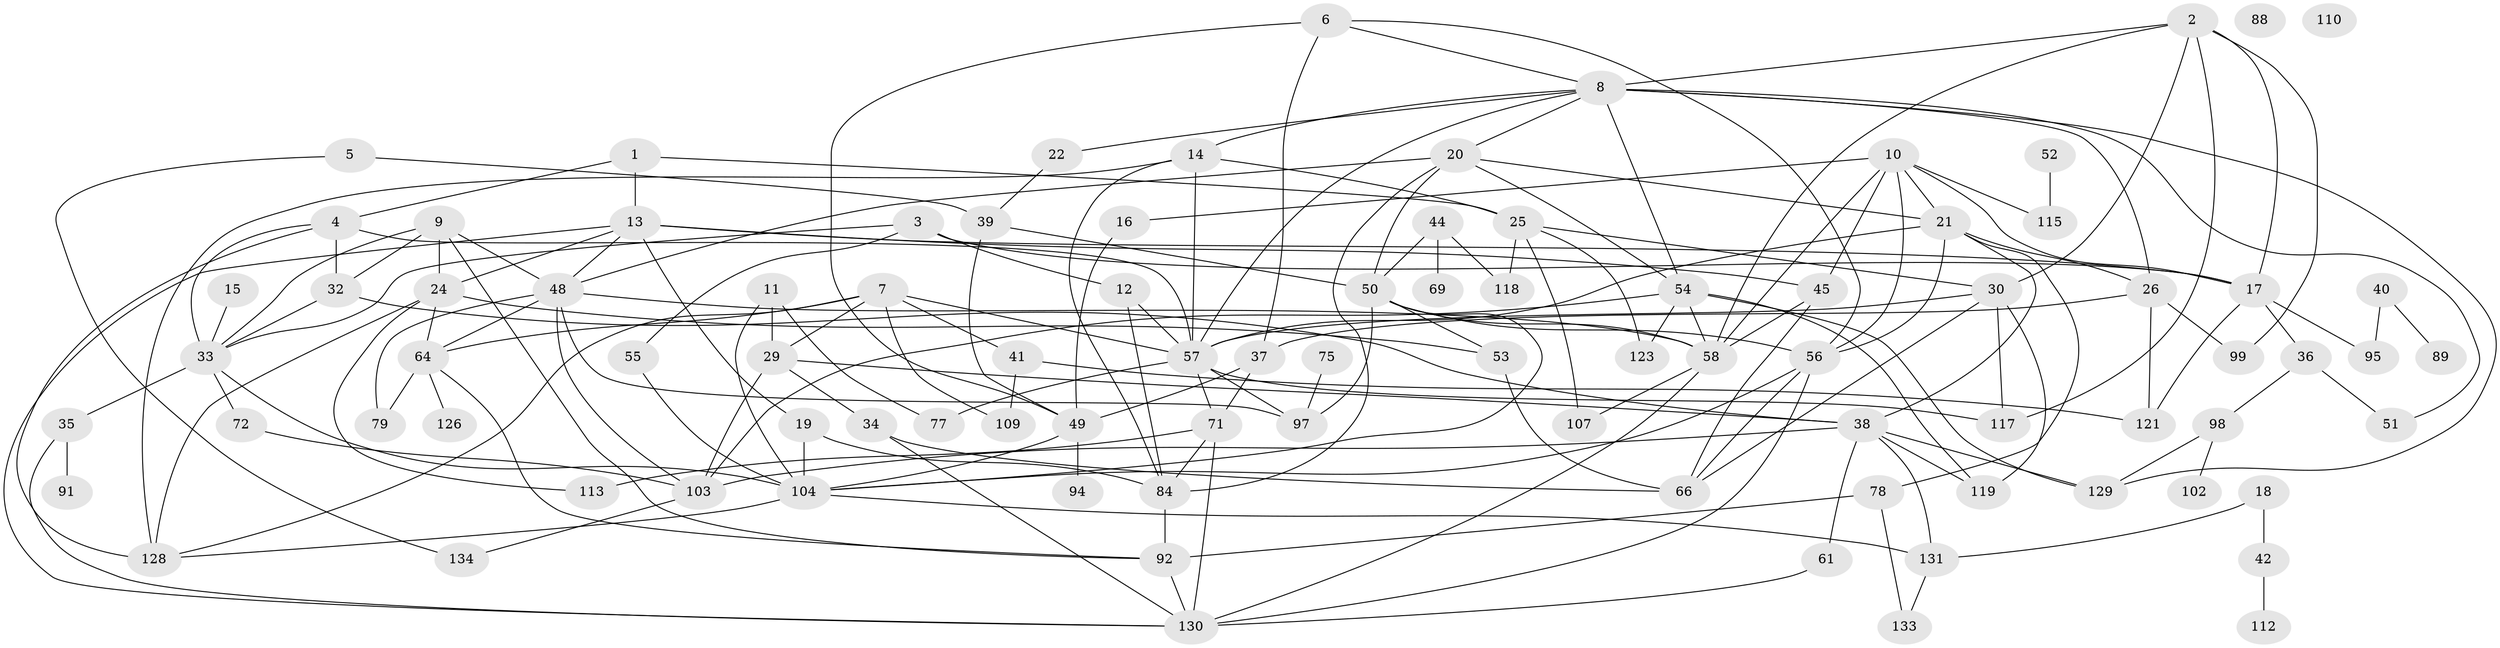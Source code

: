 // original degree distribution, {2: 0.2814814814814815, 4: 0.14814814814814814, 1: 0.0962962962962963, 5: 0.15555555555555556, 6: 0.05925925925925926, 3: 0.2, 7: 0.02962962962962963, 8: 0.007407407407407408, 0: 0.014814814814814815, 9: 0.007407407407407408}
// Generated by graph-tools (version 1.1) at 2025/41/03/06/25 10:41:25]
// undirected, 92 vertices, 180 edges
graph export_dot {
graph [start="1"]
  node [color=gray90,style=filled];
  1 [super="+27"];
  2 [super="+68"];
  3 [super="+93"];
  4 [super="+74"];
  5;
  6 [super="+31"];
  7 [super="+86"];
  8 [super="+67"];
  9 [super="+28"];
  10 [super="+47"];
  11 [super="+59"];
  12;
  13 [super="+23"];
  14;
  15;
  16;
  17 [super="+60"];
  18 [super="+46"];
  19;
  20 [super="+125"];
  21 [super="+62"];
  22;
  24 [super="+132"];
  25 [super="+96"];
  26 [super="+70"];
  29;
  30 [super="+63"];
  32;
  33 [super="+116"];
  34;
  35;
  36 [super="+90"];
  37 [super="+43"];
  38 [super="+87"];
  39 [super="+100"];
  40;
  41 [super="+76"];
  42;
  44;
  45;
  48 [super="+73"];
  49 [super="+82"];
  50 [super="+105"];
  51;
  52;
  53;
  54 [super="+65"];
  55;
  56 [super="+81"];
  57 [super="+83"];
  58 [super="+85"];
  61;
  64 [super="+124"];
  66 [super="+101"];
  69;
  71 [super="+111"];
  72;
  75;
  77;
  78 [super="+80"];
  79;
  84 [super="+114"];
  88;
  89;
  91;
  92 [super="+122"];
  94;
  95;
  97;
  98;
  99;
  102;
  103 [super="+108"];
  104 [super="+106"];
  107;
  109 [super="+120"];
  110;
  112;
  113;
  115;
  117 [super="+127"];
  118;
  119;
  121;
  123;
  126;
  128;
  129;
  130 [super="+135"];
  131;
  133;
  134;
  1 -- 13;
  1 -- 25;
  1 -- 4;
  2 -- 99;
  2 -- 8;
  2 -- 30;
  2 -- 17;
  2 -- 58;
  2 -- 117;
  3 -- 17;
  3 -- 33;
  3 -- 12;
  3 -- 55;
  4 -- 57;
  4 -- 32;
  4 -- 33;
  4 -- 128;
  5 -- 134;
  5 -- 39;
  6 -- 49;
  6 -- 37;
  6 -- 8;
  6 -- 56;
  7 -- 29;
  7 -- 128;
  7 -- 109;
  7 -- 64;
  7 -- 41;
  7 -- 57;
  8 -- 14;
  8 -- 22;
  8 -- 57;
  8 -- 26;
  8 -- 129;
  8 -- 51;
  8 -- 20;
  8 -- 54;
  9 -- 24;
  9 -- 33;
  9 -- 48;
  9 -- 32;
  9 -- 92;
  10 -- 45;
  10 -- 115;
  10 -- 16;
  10 -- 21;
  10 -- 17;
  10 -- 58;
  10 -- 56;
  11 -- 77;
  11 -- 29;
  11 -- 104;
  12 -- 57;
  12 -- 84;
  13 -- 130;
  13 -- 19;
  13 -- 45;
  13 -- 48;
  13 -- 17;
  13 -- 24;
  14 -- 57;
  14 -- 84;
  14 -- 128;
  14 -- 25;
  15 -- 33;
  16 -- 49;
  17 -- 121;
  17 -- 95;
  17 -- 36;
  18 -- 131;
  18 -- 42;
  19 -- 84;
  19 -- 104;
  20 -- 21;
  20 -- 48;
  20 -- 50;
  20 -- 54;
  20 -- 84;
  21 -- 56;
  21 -- 57;
  21 -- 78;
  21 -- 26;
  21 -- 38;
  22 -- 39;
  24 -- 53;
  24 -- 113;
  24 -- 64;
  24 -- 128;
  25 -- 107;
  25 -- 123;
  25 -- 118;
  25 -- 30;
  26 -- 99;
  26 -- 121;
  26 -- 37;
  29 -- 34;
  29 -- 38;
  29 -- 103;
  30 -- 119;
  30 -- 57;
  30 -- 66;
  30 -- 117;
  32 -- 38;
  32 -- 33;
  33 -- 35;
  33 -- 72;
  33 -- 104;
  34 -- 130;
  34 -- 66;
  35 -- 91;
  35 -- 130;
  36 -- 51;
  36 -- 98;
  37 -- 49;
  37 -- 71;
  38 -- 103 [weight=2];
  38 -- 119;
  38 -- 129;
  38 -- 131;
  38 -- 61;
  39 -- 50;
  39 -- 49;
  40 -- 89;
  40 -- 95;
  41 -- 121;
  41 -- 109;
  42 -- 112;
  44 -- 50;
  44 -- 69;
  44 -- 118;
  45 -- 66;
  45 -- 58;
  48 -- 79;
  48 -- 97;
  48 -- 58;
  48 -- 64;
  48 -- 103;
  49 -- 104;
  49 -- 94;
  50 -- 53;
  50 -- 58;
  50 -- 97;
  50 -- 56;
  50 -- 104;
  52 -- 115;
  53 -- 66;
  54 -- 123;
  54 -- 129;
  54 -- 103;
  54 -- 119;
  54 -- 58;
  55 -- 104;
  56 -- 104;
  56 -- 130;
  56 -- 66;
  57 -- 77;
  57 -- 97;
  57 -- 71;
  57 -- 117;
  58 -- 130;
  58 -- 107;
  61 -- 130;
  64 -- 92;
  64 -- 126;
  64 -- 79;
  71 -- 113;
  71 -- 130;
  71 -- 84;
  72 -- 103;
  75 -- 97;
  78 -- 92;
  78 -- 133;
  84 -- 92;
  92 -- 130;
  98 -- 102;
  98 -- 129;
  103 -- 134;
  104 -- 128;
  104 -- 131;
  131 -- 133;
}
